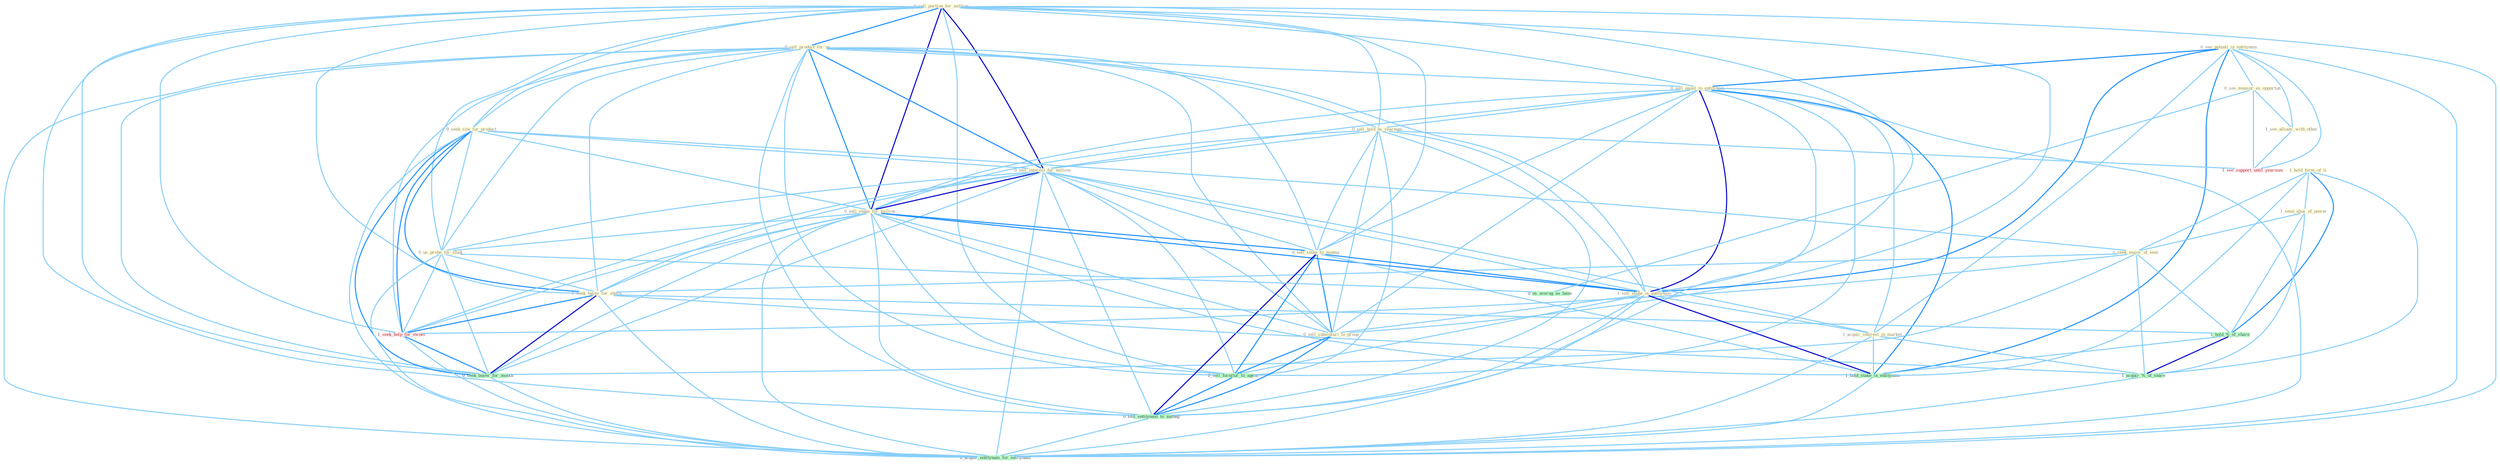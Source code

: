 Graph G{ 
    node
    [shape=polygon,style=filled,width=.5,height=.06,color="#BDFCC9",fixedsize=true,fontsize=4,
    fontcolor="#2f4f4f"];
    {node
    [color="#ffffe0", fontcolor="#8b7d6b"] "0_sell_portion_for_million " "0_see_potenti_in_entitynam " "0_sell_product_for_us " "0_sell_panel_in_entitynam " "0_seek_site_for_product " "1_hold_form_of_it " "1_seen_abus_of_power " "1_seek_major_of_seat " "0_sell_hold_by_yearnum " "0_sell_interest_for_million " "0_sell_stake_for_million " "0_sell_stake_to_manag " "0_us_probe_for_studi " "1_seek_buyer_for_share " "1_sell_stake_in_entitynam " "1_acquir_interest_in_market " "0_see_measur_as_opportun " "1_see_allianc_with_other " "0_sell_subsidiari_to_group "}
{node [color="#fff0f5", fontcolor="#b22222"] "1_seek_help_for_owner " "1_see_support_until_yearnum "}
edge [color="#B0E2FF"];

	"0_sell_portion_for_million " -- "0_sell_product_for_us " [w="2", color="#1e90ff" , len=0.8];
	"0_sell_portion_for_million " -- "0_sell_panel_in_entitynam " [w="1", color="#87cefa" ];
	"0_sell_portion_for_million " -- "0_seek_site_for_product " [w="1", color="#87cefa" ];
	"0_sell_portion_for_million " -- "0_sell_hold_by_yearnum " [w="1", color="#87cefa" ];
	"0_sell_portion_for_million " -- "0_sell_interest_for_million " [w="3", color="#0000cd" , len=0.6];
	"0_sell_portion_for_million " -- "0_sell_stake_for_million " [w="3", color="#0000cd" , len=0.6];
	"0_sell_portion_for_million " -- "0_sell_stake_to_manag " [w="1", color="#87cefa" ];
	"0_sell_portion_for_million " -- "0_us_probe_for_studi " [w="1", color="#87cefa" ];
	"0_sell_portion_for_million " -- "1_seek_buyer_for_share " [w="1", color="#87cefa" ];
	"0_sell_portion_for_million " -- "1_sell_stake_in_entitynam " [w="1", color="#87cefa" ];
	"0_sell_portion_for_million " -- "0_sell_subsidiari_to_group " [w="1", color="#87cefa" ];
	"0_sell_portion_for_million " -- "1_seek_help_for_owner " [w="1", color="#87cefa" ];
	"0_sell_portion_for_million " -- "0_seek_buyer_for_month " [w="1", color="#87cefa" ];
	"0_sell_portion_for_million " -- "0_sell_furnitur_to_agenc " [w="1", color="#87cefa" ];
	"0_sell_portion_for_million " -- "0_sell_entitynam_to_manag " [w="1", color="#87cefa" ];
	"0_sell_portion_for_million " -- "0_acquir_entitynam_for_entitynam " [w="1", color="#87cefa" ];
	"0_see_potenti_in_entitynam " -- "0_sell_panel_in_entitynam " [w="2", color="#1e90ff" , len=0.8];
	"0_see_potenti_in_entitynam " -- "1_sell_stake_in_entitynam " [w="2", color="#1e90ff" , len=0.8];
	"0_see_potenti_in_entitynam " -- "1_acquir_interest_in_market " [w="1", color="#87cefa" ];
	"0_see_potenti_in_entitynam " -- "0_see_measur_as_opportun " [w="1", color="#87cefa" ];
	"0_see_potenti_in_entitynam " -- "1_see_allianc_with_other " [w="1", color="#87cefa" ];
	"0_see_potenti_in_entitynam " -- "1_hold_stake_in_entitynam " [w="2", color="#1e90ff" , len=0.8];
	"0_see_potenti_in_entitynam " -- "1_see_support_until_yearnum " [w="1", color="#87cefa" ];
	"0_see_potenti_in_entitynam " -- "0_acquir_entitynam_for_entitynam " [w="1", color="#87cefa" ];
	"0_sell_product_for_us " -- "0_sell_panel_in_entitynam " [w="1", color="#87cefa" ];
	"0_sell_product_for_us " -- "0_seek_site_for_product " [w="1", color="#87cefa" ];
	"0_sell_product_for_us " -- "0_sell_hold_by_yearnum " [w="1", color="#87cefa" ];
	"0_sell_product_for_us " -- "0_sell_interest_for_million " [w="2", color="#1e90ff" , len=0.8];
	"0_sell_product_for_us " -- "0_sell_stake_for_million " [w="2", color="#1e90ff" , len=0.8];
	"0_sell_product_for_us " -- "0_sell_stake_to_manag " [w="1", color="#87cefa" ];
	"0_sell_product_for_us " -- "0_us_probe_for_studi " [w="1", color="#87cefa" ];
	"0_sell_product_for_us " -- "1_seek_buyer_for_share " [w="1", color="#87cefa" ];
	"0_sell_product_for_us " -- "1_sell_stake_in_entitynam " [w="1", color="#87cefa" ];
	"0_sell_product_for_us " -- "0_sell_subsidiari_to_group " [w="1", color="#87cefa" ];
	"0_sell_product_for_us " -- "1_seek_help_for_owner " [w="1", color="#87cefa" ];
	"0_sell_product_for_us " -- "0_seek_buyer_for_month " [w="1", color="#87cefa" ];
	"0_sell_product_for_us " -- "0_sell_furnitur_to_agenc " [w="1", color="#87cefa" ];
	"0_sell_product_for_us " -- "0_sell_entitynam_to_manag " [w="1", color="#87cefa" ];
	"0_sell_product_for_us " -- "0_acquir_entitynam_for_entitynam " [w="1", color="#87cefa" ];
	"0_sell_panel_in_entitynam " -- "0_sell_hold_by_yearnum " [w="1", color="#87cefa" ];
	"0_sell_panel_in_entitynam " -- "0_sell_interest_for_million " [w="1", color="#87cefa" ];
	"0_sell_panel_in_entitynam " -- "0_sell_stake_for_million " [w="1", color="#87cefa" ];
	"0_sell_panel_in_entitynam " -- "0_sell_stake_to_manag " [w="1", color="#87cefa" ];
	"0_sell_panel_in_entitynam " -- "1_sell_stake_in_entitynam " [w="3", color="#0000cd" , len=0.6];
	"0_sell_panel_in_entitynam " -- "1_acquir_interest_in_market " [w="1", color="#87cefa" ];
	"0_sell_panel_in_entitynam " -- "0_sell_subsidiari_to_group " [w="1", color="#87cefa" ];
	"0_sell_panel_in_entitynam " -- "1_hold_stake_in_entitynam " [w="2", color="#1e90ff" , len=0.8];
	"0_sell_panel_in_entitynam " -- "0_sell_furnitur_to_agenc " [w="1", color="#87cefa" ];
	"0_sell_panel_in_entitynam " -- "0_sell_entitynam_to_manag " [w="1", color="#87cefa" ];
	"0_sell_panel_in_entitynam " -- "0_acquir_entitynam_for_entitynam " [w="1", color="#87cefa" ];
	"0_seek_site_for_product " -- "1_seek_major_of_seat " [w="1", color="#87cefa" ];
	"0_seek_site_for_product " -- "0_sell_interest_for_million " [w="1", color="#87cefa" ];
	"0_seek_site_for_product " -- "0_sell_stake_for_million " [w="1", color="#87cefa" ];
	"0_seek_site_for_product " -- "0_us_probe_for_studi " [w="1", color="#87cefa" ];
	"0_seek_site_for_product " -- "1_seek_buyer_for_share " [w="2", color="#1e90ff" , len=0.8];
	"0_seek_site_for_product " -- "1_seek_help_for_owner " [w="2", color="#1e90ff" , len=0.8];
	"0_seek_site_for_product " -- "0_seek_buyer_for_month " [w="2", color="#1e90ff" , len=0.8];
	"0_seek_site_for_product " -- "0_acquir_entitynam_for_entitynam " [w="1", color="#87cefa" ];
	"1_hold_form_of_it " -- "1_seen_abus_of_power " [w="1", color="#87cefa" ];
	"1_hold_form_of_it " -- "1_seek_major_of_seat " [w="1", color="#87cefa" ];
	"1_hold_form_of_it " -- "1_hold_%_of_share " [w="2", color="#1e90ff" , len=0.8];
	"1_hold_form_of_it " -- "1_hold_stake_in_entitynam " [w="1", color="#87cefa" ];
	"1_hold_form_of_it " -- "1_acquir_%_of_share " [w="1", color="#87cefa" ];
	"1_seen_abus_of_power " -- "1_seek_major_of_seat " [w="1", color="#87cefa" ];
	"1_seen_abus_of_power " -- "1_hold_%_of_share " [w="1", color="#87cefa" ];
	"1_seen_abus_of_power " -- "1_acquir_%_of_share " [w="1", color="#87cefa" ];
	"1_seek_major_of_seat " -- "1_seek_buyer_for_share " [w="1", color="#87cefa" ];
	"1_seek_major_of_seat " -- "1_hold_%_of_share " [w="1", color="#87cefa" ];
	"1_seek_major_of_seat " -- "1_seek_help_for_owner " [w="1", color="#87cefa" ];
	"1_seek_major_of_seat " -- "0_seek_buyer_for_month " [w="1", color="#87cefa" ];
	"1_seek_major_of_seat " -- "1_acquir_%_of_share " [w="1", color="#87cefa" ];
	"0_sell_hold_by_yearnum " -- "0_sell_interest_for_million " [w="1", color="#87cefa" ];
	"0_sell_hold_by_yearnum " -- "0_sell_stake_for_million " [w="1", color="#87cefa" ];
	"0_sell_hold_by_yearnum " -- "0_sell_stake_to_manag " [w="1", color="#87cefa" ];
	"0_sell_hold_by_yearnum " -- "1_sell_stake_in_entitynam " [w="1", color="#87cefa" ];
	"0_sell_hold_by_yearnum " -- "0_sell_subsidiari_to_group " [w="1", color="#87cefa" ];
	"0_sell_hold_by_yearnum " -- "1_see_support_until_yearnum " [w="1", color="#87cefa" ];
	"0_sell_hold_by_yearnum " -- "0_sell_furnitur_to_agenc " [w="1", color="#87cefa" ];
	"0_sell_hold_by_yearnum " -- "0_sell_entitynam_to_manag " [w="1", color="#87cefa" ];
	"0_sell_interest_for_million " -- "0_sell_stake_for_million " [w="3", color="#0000cd" , len=0.6];
	"0_sell_interest_for_million " -- "0_sell_stake_to_manag " [w="1", color="#87cefa" ];
	"0_sell_interest_for_million " -- "0_us_probe_for_studi " [w="1", color="#87cefa" ];
	"0_sell_interest_for_million " -- "1_seek_buyer_for_share " [w="1", color="#87cefa" ];
	"0_sell_interest_for_million " -- "1_sell_stake_in_entitynam " [w="1", color="#87cefa" ];
	"0_sell_interest_for_million " -- "1_acquir_interest_in_market " [w="1", color="#87cefa" ];
	"0_sell_interest_for_million " -- "0_sell_subsidiari_to_group " [w="1", color="#87cefa" ];
	"0_sell_interest_for_million " -- "1_seek_help_for_owner " [w="1", color="#87cefa" ];
	"0_sell_interest_for_million " -- "0_seek_buyer_for_month " [w="1", color="#87cefa" ];
	"0_sell_interest_for_million " -- "0_sell_furnitur_to_agenc " [w="1", color="#87cefa" ];
	"0_sell_interest_for_million " -- "0_sell_entitynam_to_manag " [w="1", color="#87cefa" ];
	"0_sell_interest_for_million " -- "0_acquir_entitynam_for_entitynam " [w="1", color="#87cefa" ];
	"0_sell_stake_for_million " -- "0_sell_stake_to_manag " [w="2", color="#1e90ff" , len=0.8];
	"0_sell_stake_for_million " -- "0_us_probe_for_studi " [w="1", color="#87cefa" ];
	"0_sell_stake_for_million " -- "1_seek_buyer_for_share " [w="1", color="#87cefa" ];
	"0_sell_stake_for_million " -- "1_sell_stake_in_entitynam " [w="2", color="#1e90ff" , len=0.8];
	"0_sell_stake_for_million " -- "0_sell_subsidiari_to_group " [w="1", color="#87cefa" ];
	"0_sell_stake_for_million " -- "1_hold_stake_in_entitynam " [w="1", color="#87cefa" ];
	"0_sell_stake_for_million " -- "1_seek_help_for_owner " [w="1", color="#87cefa" ];
	"0_sell_stake_for_million " -- "0_seek_buyer_for_month " [w="1", color="#87cefa" ];
	"0_sell_stake_for_million " -- "0_sell_furnitur_to_agenc " [w="1", color="#87cefa" ];
	"0_sell_stake_for_million " -- "0_sell_entitynam_to_manag " [w="1", color="#87cefa" ];
	"0_sell_stake_for_million " -- "0_acquir_entitynam_for_entitynam " [w="1", color="#87cefa" ];
	"0_sell_stake_to_manag " -- "1_sell_stake_in_entitynam " [w="2", color="#1e90ff" , len=0.8];
	"0_sell_stake_to_manag " -- "0_sell_subsidiari_to_group " [w="2", color="#1e90ff" , len=0.8];
	"0_sell_stake_to_manag " -- "1_hold_stake_in_entitynam " [w="1", color="#87cefa" ];
	"0_sell_stake_to_manag " -- "0_sell_furnitur_to_agenc " [w="2", color="#1e90ff" , len=0.8];
	"0_sell_stake_to_manag " -- "0_sell_entitynam_to_manag " [w="3", color="#0000cd" , len=0.6];
	"0_us_probe_for_studi " -- "1_seek_buyer_for_share " [w="1", color="#87cefa" ];
	"0_us_probe_for_studi " -- "1_seek_help_for_owner " [w="1", color="#87cefa" ];
	"0_us_probe_for_studi " -- "0_seek_buyer_for_month " [w="1", color="#87cefa" ];
	"0_us_probe_for_studi " -- "0_us_averag_as_base " [w="1", color="#87cefa" ];
	"0_us_probe_for_studi " -- "0_acquir_entitynam_for_entitynam " [w="1", color="#87cefa" ];
	"1_seek_buyer_for_share " -- "1_hold_%_of_share " [w="1", color="#87cefa" ];
	"1_seek_buyer_for_share " -- "1_seek_help_for_owner " [w="2", color="#1e90ff" , len=0.8];
	"1_seek_buyer_for_share " -- "0_seek_buyer_for_month " [w="3", color="#0000cd" , len=0.6];
	"1_seek_buyer_for_share " -- "1_acquir_%_of_share " [w="1", color="#87cefa" ];
	"1_seek_buyer_for_share " -- "0_acquir_entitynam_for_entitynam " [w="1", color="#87cefa" ];
	"1_sell_stake_in_entitynam " -- "1_acquir_interest_in_market " [w="1", color="#87cefa" ];
	"1_sell_stake_in_entitynam " -- "0_sell_subsidiari_to_group " [w="1", color="#87cefa" ];
	"1_sell_stake_in_entitynam " -- "1_hold_stake_in_entitynam " [w="3", color="#0000cd" , len=0.6];
	"1_sell_stake_in_entitynam " -- "0_sell_furnitur_to_agenc " [w="1", color="#87cefa" ];
	"1_sell_stake_in_entitynam " -- "0_sell_entitynam_to_manag " [w="1", color="#87cefa" ];
	"1_sell_stake_in_entitynam " -- "0_acquir_entitynam_for_entitynam " [w="1", color="#87cefa" ];
	"1_acquir_interest_in_market " -- "1_hold_stake_in_entitynam " [w="1", color="#87cefa" ];
	"1_acquir_interest_in_market " -- "1_acquir_%_of_share " [w="1", color="#87cefa" ];
	"1_acquir_interest_in_market " -- "0_acquir_entitynam_for_entitynam " [w="1", color="#87cefa" ];
	"0_see_measur_as_opportun " -- "1_see_allianc_with_other " [w="1", color="#87cefa" ];
	"0_see_measur_as_opportun " -- "1_see_support_until_yearnum " [w="1", color="#87cefa" ];
	"0_see_measur_as_opportun " -- "0_us_averag_as_base " [w="1", color="#87cefa" ];
	"1_see_allianc_with_other " -- "1_see_support_until_yearnum " [w="1", color="#87cefa" ];
	"0_sell_subsidiari_to_group " -- "0_sell_furnitur_to_agenc " [w="2", color="#1e90ff" , len=0.8];
	"0_sell_subsidiari_to_group " -- "0_sell_entitynam_to_manag " [w="2", color="#1e90ff" , len=0.8];
	"1_hold_%_of_share " -- "1_hold_stake_in_entitynam " [w="1", color="#87cefa" ];
	"1_hold_%_of_share " -- "1_acquir_%_of_share " [w="3", color="#0000cd" , len=0.6];
	"1_hold_stake_in_entitynam " -- "0_acquir_entitynam_for_entitynam " [w="1", color="#87cefa" ];
	"1_seek_help_for_owner " -- "0_seek_buyer_for_month " [w="2", color="#1e90ff" , len=0.8];
	"1_seek_help_for_owner " -- "0_acquir_entitynam_for_entitynam " [w="1", color="#87cefa" ];
	"0_seek_buyer_for_month " -- "0_acquir_entitynam_for_entitynam " [w="1", color="#87cefa" ];
	"1_acquir_%_of_share " -- "0_acquir_entitynam_for_entitynam " [w="1", color="#87cefa" ];
	"0_sell_furnitur_to_agenc " -- "0_sell_entitynam_to_manag " [w="2", color="#1e90ff" , len=0.8];
	"0_sell_entitynam_to_manag " -- "0_acquir_entitynam_for_entitynam " [w="1", color="#87cefa" ];
}
